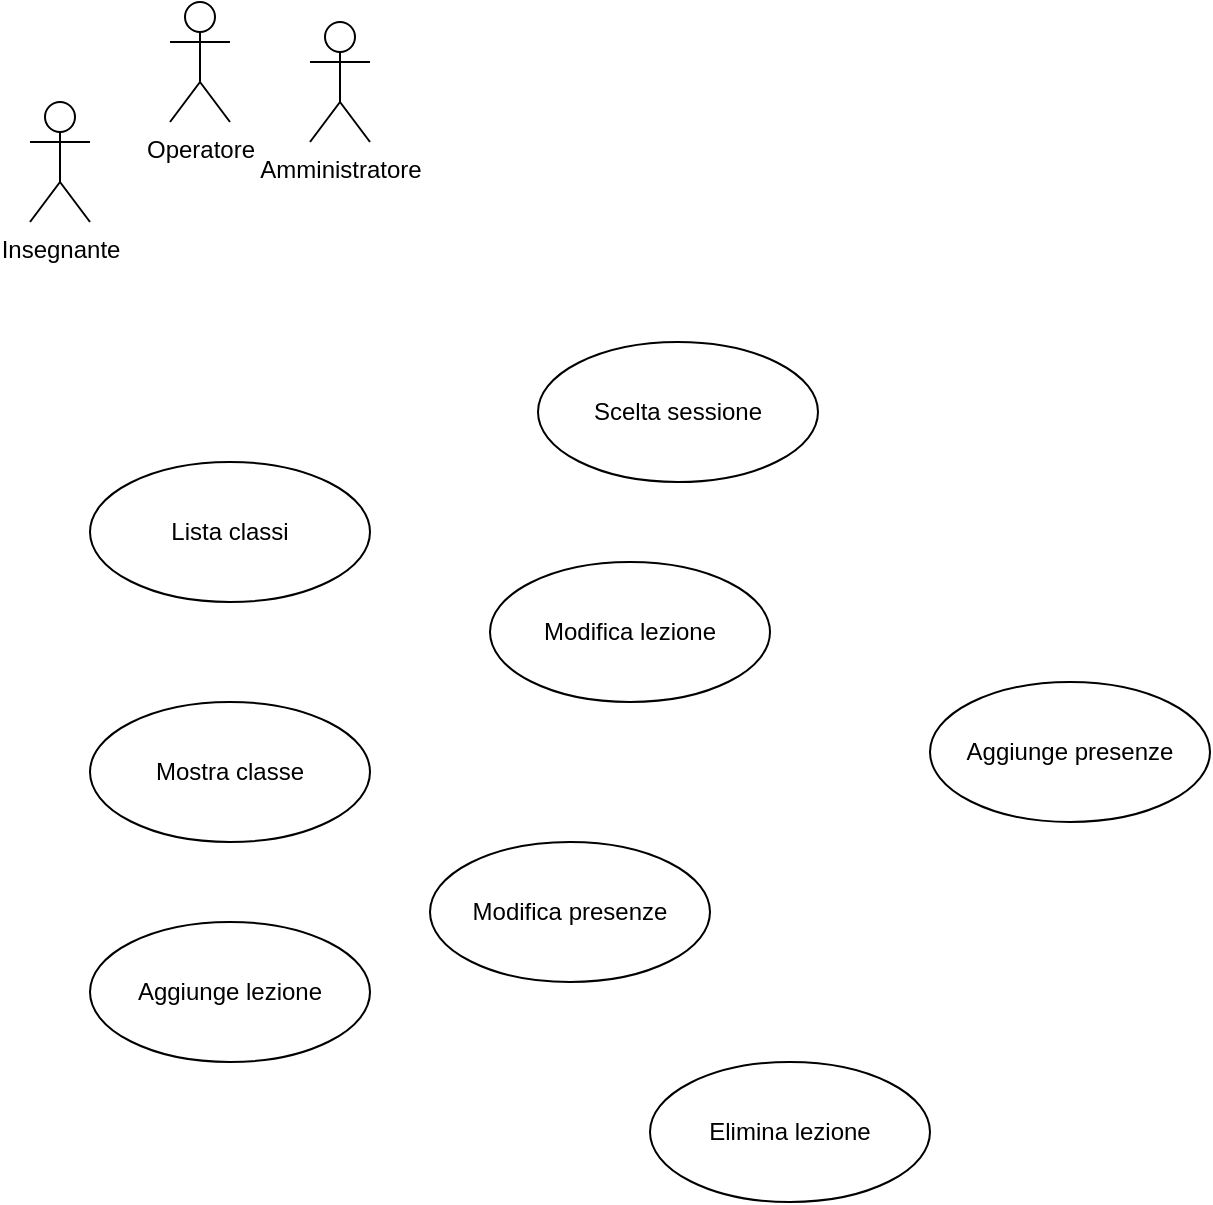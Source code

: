 <mxfile version="13.7.8" type="github">
  <diagram id="ev5j7h65LCNtTHUr_suM" name="Page-1">
    <mxGraphModel dx="868" dy="393" grid="1" gridSize="10" guides="1" tooltips="1" connect="1" arrows="1" fold="1" page="1" pageScale="1" pageWidth="827" pageHeight="1169" math="0" shadow="0">
      <root>
        <mxCell id="0" />
        <mxCell id="1" parent="0" />
        <mxCell id="OKICDpfeGgW19Uzqy9jh-1" value="Insegnante&lt;br&gt;" style="shape=umlActor;verticalLabelPosition=bottom;verticalAlign=top;html=1;outlineConnect=0;" vertex="1" parent="1">
          <mxGeometry x="160" y="90" width="30" height="60" as="geometry" />
        </mxCell>
        <mxCell id="OKICDpfeGgW19Uzqy9jh-4" value="Operatore" style="shape=umlActor;verticalLabelPosition=bottom;verticalAlign=top;html=1;outlineConnect=0;" vertex="1" parent="1">
          <mxGeometry x="230" y="40" width="30" height="60" as="geometry" />
        </mxCell>
        <mxCell id="OKICDpfeGgW19Uzqy9jh-5" value="Amministratore&lt;br&gt;" style="shape=umlActor;verticalLabelPosition=bottom;verticalAlign=top;html=1;outlineConnect=0;" vertex="1" parent="1">
          <mxGeometry x="300" y="50" width="30" height="60" as="geometry" />
        </mxCell>
        <mxCell id="OKICDpfeGgW19Uzqy9jh-9" value="Lista classi&lt;br&gt;" style="ellipse;whiteSpace=wrap;html=1;" vertex="1" parent="1">
          <mxGeometry x="190" y="270" width="140" height="70" as="geometry" />
        </mxCell>
        <mxCell id="OKICDpfeGgW19Uzqy9jh-10" value="Scelta sessione" style="ellipse;whiteSpace=wrap;html=1;" vertex="1" parent="1">
          <mxGeometry x="414" y="210" width="140" height="70" as="geometry" />
        </mxCell>
        <mxCell id="OKICDpfeGgW19Uzqy9jh-11" value="Mostra classe" style="ellipse;whiteSpace=wrap;html=1;" vertex="1" parent="1">
          <mxGeometry x="190" y="390" width="140" height="70" as="geometry" />
        </mxCell>
        <mxCell id="OKICDpfeGgW19Uzqy9jh-12" value="Aggiunge lezione" style="ellipse;whiteSpace=wrap;html=1;" vertex="1" parent="1">
          <mxGeometry x="190" y="500" width="140" height="70" as="geometry" />
        </mxCell>
        <mxCell id="OKICDpfeGgW19Uzqy9jh-13" value="Aggiunge presenze" style="ellipse;whiteSpace=wrap;html=1;" vertex="1" parent="1">
          <mxGeometry x="610" y="380" width="140" height="70" as="geometry" />
        </mxCell>
        <mxCell id="OKICDpfeGgW19Uzqy9jh-14" value="Modifica presenze" style="ellipse;whiteSpace=wrap;html=1;" vertex="1" parent="1">
          <mxGeometry x="360" y="460" width="140" height="70" as="geometry" />
        </mxCell>
        <mxCell id="OKICDpfeGgW19Uzqy9jh-15" value="Modifica lezione" style="ellipse;whiteSpace=wrap;html=1;" vertex="1" parent="1">
          <mxGeometry x="390" y="320" width="140" height="70" as="geometry" />
        </mxCell>
        <mxCell id="OKICDpfeGgW19Uzqy9jh-16" value="Elimina lezione" style="ellipse;whiteSpace=wrap;html=1;" vertex="1" parent="1">
          <mxGeometry x="470" y="570" width="140" height="70" as="geometry" />
        </mxCell>
      </root>
    </mxGraphModel>
  </diagram>
</mxfile>
